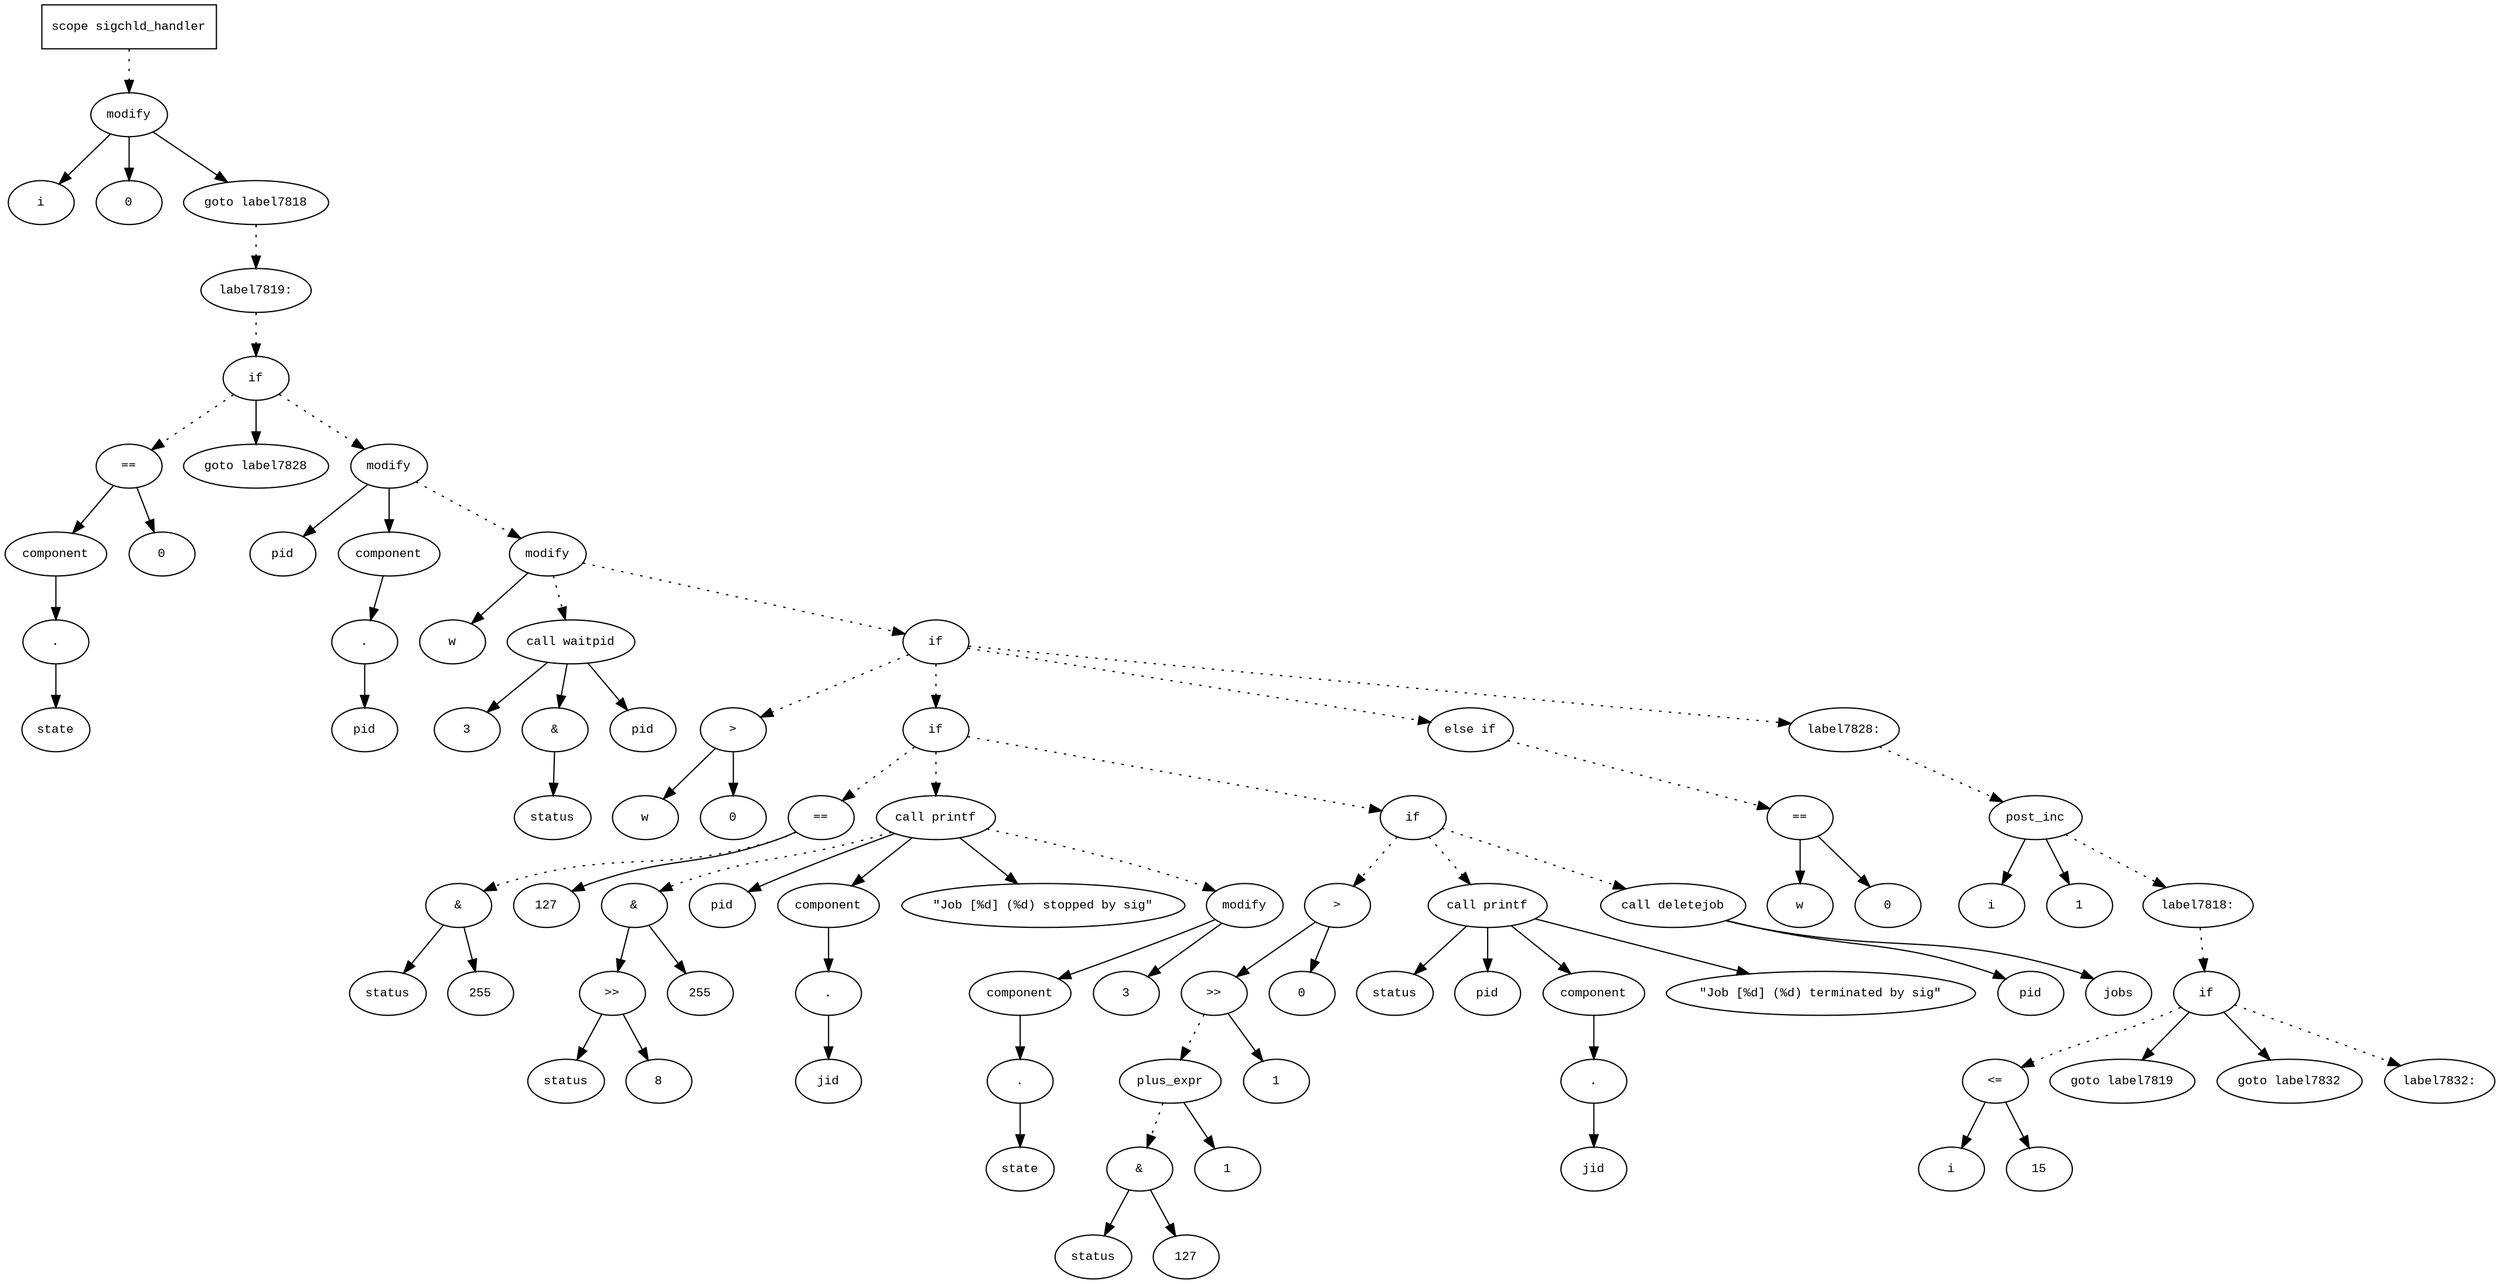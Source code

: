 digraph AST {
  graph [fontname="Times New Roman",fontsize=10];
  node  [fontname="Courier New",fontsize=10];
  edge  [fontname="Times New Roman",fontsize=10];

  node1 [label="scope sigchld_handler",shape=box];
  node2 [label="modify",shape=ellipse];
  node3 [label="i",shape=ellipse];
  node2 -> node3;
  node4 [label="0",shape=ellipse];
  node2 -> node4;
  node1 -> node2 [style=dotted];
  node5 [label="goto label7818",shape=ellipse];
  node2 -> node5;
  node6 [label="label7819:",shape=ellipse];
  node5 -> node6 [style=dotted];
  node7 [label="if",shape=ellipse];
  node6 -> node7 [style=dotted];
  node8 [label="==",shape=ellipse];
  node9 [label="component",shape=ellipse];
  node8 -> node9;
  node10 [label=".",shape=ellipse];
  node9 -> node10;
  node11 [label="state",shape=ellipse];
  node10 -> node11;
  node12 [label="0",shape=ellipse];
  node8 -> node12;
  node7 -> node8 [style=dotted];
  node13 [label="goto label7828",shape=ellipse];
  node7 -> node13;
  node14 [label="modify",shape=ellipse];
  node15 [label="pid",shape=ellipse];
  node14 -> node15;
  node16 [label="component",shape=ellipse];
  node14 -> node16;
  node17 [label=".",shape=ellipse];
  node16 -> node17;
  node18 [label="pid",shape=ellipse];
  node17 -> node18;
  node7 -> node14 [style=dotted];
  node19 [label="modify",shape=ellipse];
  node20 [label="w",shape=ellipse];
  node19 -> node20;
  node21 [label="call waitpid",shape=ellipse];
  node22 [label="3",shape=ellipse];
  node21 -> node22;
  node23 [label="&",shape=ellipse];
  node21 -> node23;
  node24 [label="status",shape=ellipse];
  node23 -> node24;
  node25 [label="pid",shape=ellipse];
  node21 -> node25;
  node19 -> node21 [style=dotted];
  node14 -> node19 [style=dotted];
  node26 [label="if",shape=ellipse];
  node19 -> node26 [style=dotted];
  node27 [label=">",shape=ellipse];
  node28 [label="w",shape=ellipse];
  node27 -> node28;
  node29 [label="0",shape=ellipse];
  node27 -> node29;
  node26 -> node27 [style=dotted];
  node30 [label="if",shape=ellipse];
  node26 -> node30 [style=dotted];
  node31 [label="==",shape=ellipse];
  node32 [label="&",shape=ellipse];
  node33 [label="status",shape=ellipse];
  node32 -> node33;
  node34 [label="255",shape=ellipse];
  node32 -> node34;
  node31 -> node32 [style=dotted];
  node35 [label="127",shape=ellipse];
  node31 -> node35;
  node30 -> node31 [style=dotted];
  node36 [label="call printf",shape=ellipse];
  node37 [label="&",shape=ellipse];
  node38 [label=">>",shape=ellipse];
  node39 [label="status",shape=ellipse];
  node38 -> node39;
  node40 [label="8",shape=ellipse];
  node38 -> node40;
  node37 -> node38;
  node41 [label="255",shape=ellipse];
  node37 -> node41;
  node36 -> node37 [style=dotted];
  node42 [label="pid",shape=ellipse];
  node36 -> node42;
  node43 [label="component",shape=ellipse];
  node36 -> node43;
  node44 [label=".",shape=ellipse];
  node43 -> node44;
  node45 [label="jid",shape=ellipse];
  node44 -> node45;
  node46 [label="\"Job [%d] (%d) stopped by sig\"",shape=ellipse];
  node36 -> node46;
  node30 -> node36 [style=dotted];
  node47 [label="modify",shape=ellipse];
  node48 [label="component",shape=ellipse];
  node47 -> node48;
  node49 [label=".",shape=ellipse];
  node48 -> node49;
  node50 [label="state",shape=ellipse];
  node49 -> node50;
  node51 [label="3",shape=ellipse];
  node47 -> node51;
  node36 -> node47 [style=dotted];
  node52 [label="if",shape=ellipse];
  node30 -> node52 [style=dotted];
  node53 [label=">",shape=ellipse];
  node54 [label=">>",shape=ellipse];
  node55 [label="plus_expr",shape=ellipse];
  node56 [label="&",shape=ellipse];
  node57 [label="status",shape=ellipse];
  node56 -> node57;
  node58 [label="127",shape=ellipse];
  node56 -> node58;
  node55 -> node56 [style=dotted];
  node59 [label="1",shape=ellipse];
  node55 -> node59;
  node54 -> node55 [style=dotted];
  node60 [label="1",shape=ellipse];
  node54 -> node60;
  node53 -> node54;
  node61 [label="0",shape=ellipse];
  node53 -> node61;
  node52 -> node53 [style=dotted];
  node62 [label="call printf",shape=ellipse];
  node63 [label="status",shape=ellipse];
  node62 -> node63;
  node64 [label="pid",shape=ellipse];
  node62 -> node64;
  node65 [label="component",shape=ellipse];
  node62 -> node65;
  node66 [label=".",shape=ellipse];
  node65 -> node66;
  node67 [label="jid",shape=ellipse];
  node66 -> node67;
  node68 [label="\"Job [%d] (%d) terminated by sig\"",shape=ellipse];
  node62 -> node68;
  node52 -> node62 [style=dotted];
  node69 [label="call deletejob",shape=ellipse];
  node70 [label="pid",shape=ellipse];
  node69 -> node70;
  node71 [label="jobs",shape=ellipse];
  node69 -> node71;
  node52 -> node69 [style=dotted];
  node72 [label="else if",shape=ellipse];
  node26 -> node72 [style=dotted];
  node73 [label="==",shape=ellipse];
  node74 [label="w",shape=ellipse];
  node73 -> node74;
  node75 [label="0",shape=ellipse];
  node73 -> node75;
  node72 -> node73 [style=dotted];
  node76 [label="label7828:",shape=ellipse];
  node26 -> node76 [style=dotted];
  node77 [label="post_inc",shape=ellipse];
  node78 [label="i",shape=ellipse];
  node77 -> node78;
  node79 [label="1",shape=ellipse];
  node77 -> node79;
  node76 -> node77 [style=dotted];
  node80 [label="label7818:",shape=ellipse];
  node77 -> node80 [style=dotted];
  node81 [label="if",shape=ellipse];
  node80 -> node81 [style=dotted];
  node82 [label="<=",shape=ellipse];
  node83 [label="i",shape=ellipse];
  node82 -> node83;
  node84 [label="15",shape=ellipse];
  node82 -> node84;
  node81 -> node82 [style=dotted];
  node85 [label="goto label7819",shape=ellipse];
  node81 -> node85;
  node86 [label="goto label7832",shape=ellipse];
  node81 -> node86;
  node87 [label="label7832:",shape=ellipse];
  node81 -> node87 [style=dotted];
} 